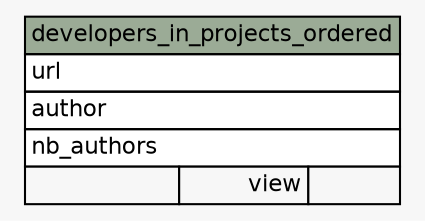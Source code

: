 // dot 2.20.2 on Linux 2.6.32-42-generic-pae
// SchemaSpy rev 590
digraph "developers_in_projects_ordered" {
  graph [
    rankdir="RL"
    bgcolor="#f7f7f7"
    nodesep="0.18"
    ranksep="0.46"
    fontname="Helvetica"
    fontsize="11"
  ];
  node [
    fontname="Helvetica"
    fontsize="11"
    shape="plaintext"
  ];
  edge [
    arrowsize="0.8"
  ];
  "developers_in_projects_ordered" [
    label=<
    <TABLE BORDER="0" CELLBORDER="1" CELLSPACING="0" BGCOLOR="#ffffff">
      <TR><TD COLSPAN="3" BGCOLOR="#9bab96" ALIGN="CENTER">developers_in_projects_ordered</TD></TR>
      <TR><TD PORT="url" COLSPAN="3" ALIGN="LEFT">url</TD></TR>
      <TR><TD PORT="author" COLSPAN="3" ALIGN="LEFT">author</TD></TR>
      <TR><TD PORT="nb_authors" COLSPAN="3" ALIGN="LEFT">nb_authors</TD></TR>
      <TR><TD ALIGN="LEFT" BGCOLOR="#f7f7f7">  </TD><TD ALIGN="RIGHT" BGCOLOR="#f7f7f7">view</TD><TD ALIGN="RIGHT" BGCOLOR="#f7f7f7">  </TD></TR>
    </TABLE>>
    URL="tables/developers_in_projects_ordered.html"
    tooltip="developers_in_projects_ordered"
  ];
}
